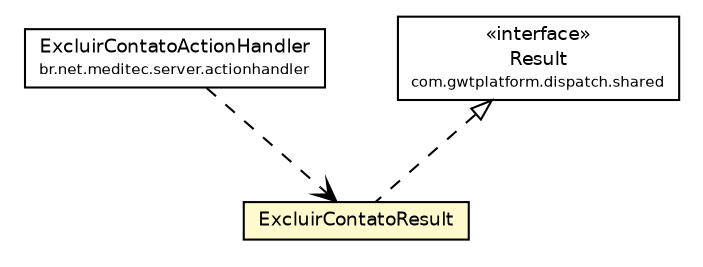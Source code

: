 #!/usr/local/bin/dot
#
# Class diagram 
# Generated by UmlGraph version 4.6 (http://www.spinellis.gr/sw/umlgraph)
#

digraph G {
	edge [fontname="Helvetica",fontsize=10,labelfontname="Helvetica",labelfontsize=10];
	node [fontname="Helvetica",fontsize=10,shape=plaintext];
	// br.net.meditec.shared.commands.ExcluirContatoResult
	c1041 [label=<<table border="0" cellborder="1" cellspacing="0" cellpadding="2" port="p" bgcolor="lemonChiffon" href="./ExcluirContatoResult.html">
		<tr><td><table border="0" cellspacing="0" cellpadding="1">
			<tr><td> ExcluirContatoResult </td></tr>
		</table></td></tr>
		</table>>, fontname="Helvetica", fontcolor="black", fontsize=9.0];
	// br.net.meditec.server.actionhandler.ExcluirContatoActionHandler
	c1237 [label=<<table border="0" cellborder="1" cellspacing="0" cellpadding="2" port="p" href="../../server/actionhandler/ExcluirContatoActionHandler.html">
		<tr><td><table border="0" cellspacing="0" cellpadding="1">
			<tr><td> ExcluirContatoActionHandler </td></tr>
			<tr><td><font point-size="7.0"> br.net.meditec.server.actionhandler </font></td></tr>
		</table></td></tr>
		</table>>, fontname="Helvetica", fontcolor="black", fontsize=9.0];
	//br.net.meditec.shared.commands.ExcluirContatoResult implements com.gwtplatform.dispatch.shared.Result
	c1241:p -> c1041:p [dir=back,arrowtail=empty,style=dashed];
	// br.net.meditec.server.actionhandler.ExcluirContatoActionHandler DEPEND br.net.meditec.shared.commands.ExcluirContatoResult
	c1237:p -> c1041:p [taillabel="", label="", headlabel="", fontname="Helvetica", fontcolor="black", fontsize=10.0, color="black", arrowhead=open, style=dashed];
	// com.gwtplatform.dispatch.shared.Result
	c1241 [label=<<table border="0" cellborder="1" cellspacing="0" cellpadding="2" port="p" href="http://java.sun.com/j2se/1.4.2/docs/api/com/gwtplatform/dispatch/shared/Result.html">
		<tr><td><table border="0" cellspacing="0" cellpadding="1">
			<tr><td> &laquo;interface&raquo; </td></tr>
			<tr><td> Result </td></tr>
			<tr><td><font point-size="7.0"> com.gwtplatform.dispatch.shared </font></td></tr>
		</table></td></tr>
		</table>>, fontname="Helvetica", fontcolor="black", fontsize=9.0];
}

